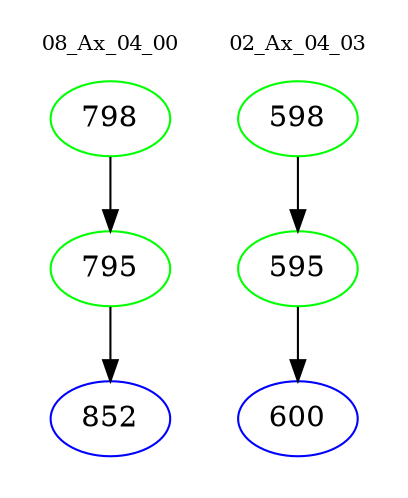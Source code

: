 digraph{
subgraph cluster_0 {
color = white
label = "08_Ax_04_00";
fontsize=10;
T0_798 [label="798", color="green"]
T0_798 -> T0_795 [color="black"]
T0_795 [label="795", color="green"]
T0_795 -> T0_852 [color="black"]
T0_852 [label="852", color="blue"]
}
subgraph cluster_1 {
color = white
label = "02_Ax_04_03";
fontsize=10;
T1_598 [label="598", color="green"]
T1_598 -> T1_595 [color="black"]
T1_595 [label="595", color="green"]
T1_595 -> T1_600 [color="black"]
T1_600 [label="600", color="blue"]
}
}
